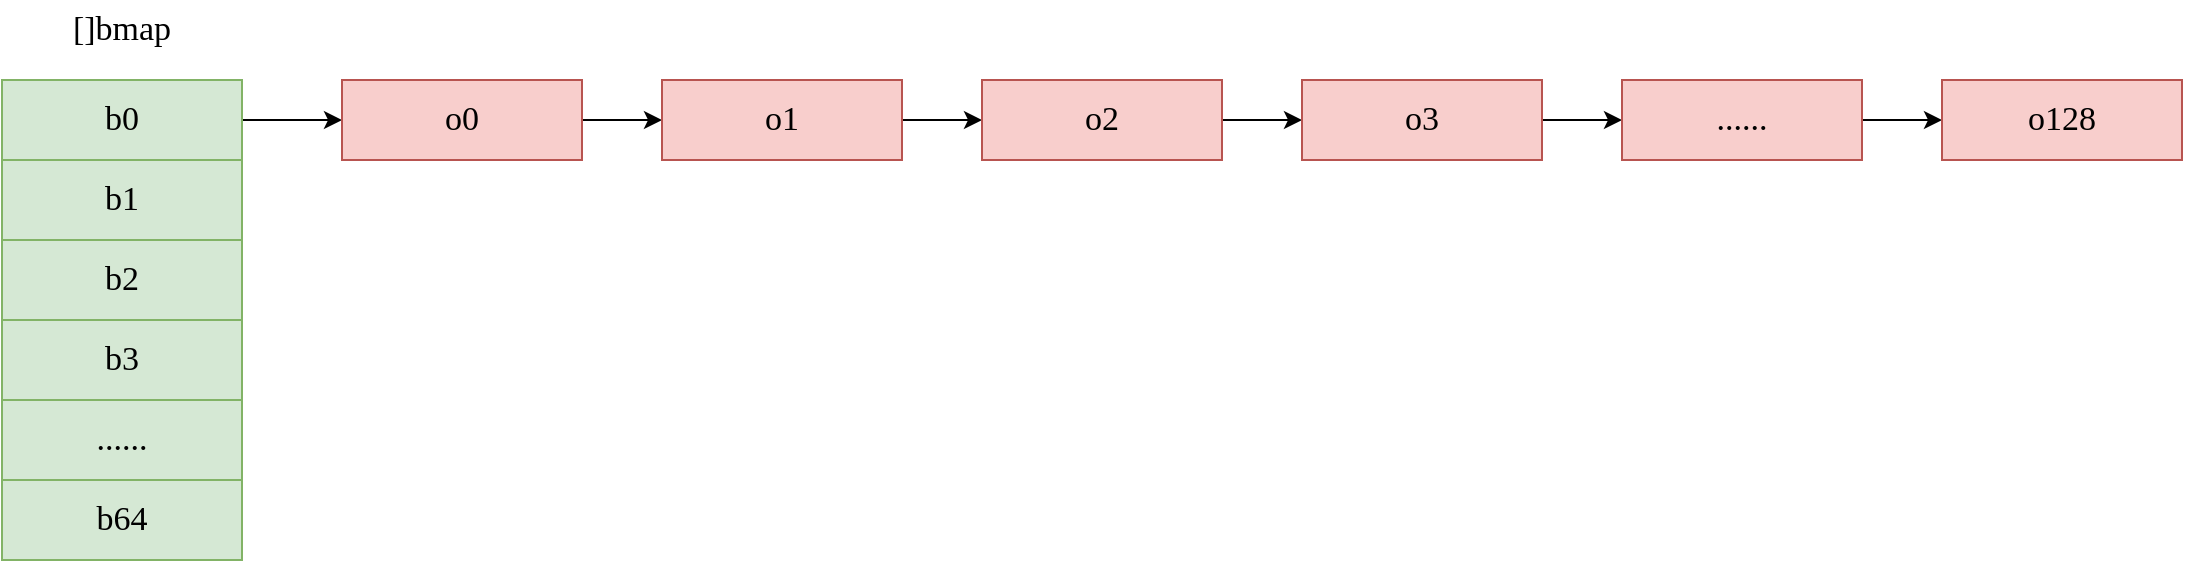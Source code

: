 <mxfile version="20.2.3" type="device"><diagram id="0hquhXAEvWKlWojiALTf" name="第 1 页"><mxGraphModel dx="1209" dy="852" grid="1" gridSize="10" guides="1" tooltips="1" connect="1" arrows="1" fold="1" page="1" pageScale="1" pageWidth="827" pageHeight="1169" math="0" shadow="0"><root><mxCell id="0"/><mxCell id="1" parent="0"/><mxCell id="rLraKR6XAOvrGXr6zMje-11" value="" style="edgeStyle=orthogonalEdgeStyle;rounded=0;orthogonalLoop=1;jettySize=auto;html=1;fontFamily=Comic Sans MS;fontSize=17;" edge="1" parent="1" source="rLraKR6XAOvrGXr6zMje-1" target="rLraKR6XAOvrGXr6zMje-10"><mxGeometry relative="1" as="geometry"/></mxCell><mxCell id="rLraKR6XAOvrGXr6zMje-1" value="b0" style="rounded=0;whiteSpace=wrap;html=1;fontSize=17;fontFamily=Comic Sans MS;fillColor=#d5e8d4;strokeColor=#82b366;" vertex="1" parent="1"><mxGeometry x="140" y="170" width="120" height="40" as="geometry"/></mxCell><mxCell id="rLraKR6XAOvrGXr6zMje-4" value="b1" style="rounded=0;whiteSpace=wrap;html=1;fontSize=17;fontFamily=Comic Sans MS;fillColor=#d5e8d4;strokeColor=#82b366;" vertex="1" parent="1"><mxGeometry x="140" y="210" width="120" height="40" as="geometry"/></mxCell><mxCell id="rLraKR6XAOvrGXr6zMje-5" value="b2" style="rounded=0;whiteSpace=wrap;html=1;fontSize=17;fontFamily=Comic Sans MS;fillColor=#d5e8d4;strokeColor=#82b366;" vertex="1" parent="1"><mxGeometry x="140" y="250" width="120" height="40" as="geometry"/></mxCell><mxCell id="rLraKR6XAOvrGXr6zMje-6" value="b3" style="rounded=0;whiteSpace=wrap;html=1;fontSize=17;fontFamily=Comic Sans MS;fillColor=#d5e8d4;strokeColor=#82b366;" vertex="1" parent="1"><mxGeometry x="140" y="290" width="120" height="40" as="geometry"/></mxCell><mxCell id="rLraKR6XAOvrGXr6zMje-7" value="......" style="rounded=0;whiteSpace=wrap;html=1;fontSize=17;fontFamily=Comic Sans MS;fillColor=#d5e8d4;strokeColor=#82b366;" vertex="1" parent="1"><mxGeometry x="140" y="330" width="120" height="40" as="geometry"/></mxCell><mxCell id="rLraKR6XAOvrGXr6zMje-8" value="b64" style="rounded=0;whiteSpace=wrap;html=1;fontSize=17;fontFamily=Comic Sans MS;fillColor=#d5e8d4;strokeColor=#82b366;" vertex="1" parent="1"><mxGeometry x="140" y="370" width="120" height="40" as="geometry"/></mxCell><mxCell id="rLraKR6XAOvrGXr6zMje-9" value="[]bmap" style="text;html=1;strokeColor=none;fillColor=none;align=center;verticalAlign=middle;whiteSpace=wrap;rounded=0;fontSize=17;fontFamily=Comic Sans MS;" vertex="1" parent="1"><mxGeometry x="170" y="130" width="60" height="30" as="geometry"/></mxCell><mxCell id="rLraKR6XAOvrGXr6zMje-13" value="" style="edgeStyle=orthogonalEdgeStyle;rounded=0;orthogonalLoop=1;jettySize=auto;html=1;fontFamily=Comic Sans MS;fontSize=17;" edge="1" parent="1" source="rLraKR6XAOvrGXr6zMje-10" target="rLraKR6XAOvrGXr6zMje-12"><mxGeometry relative="1" as="geometry"/></mxCell><mxCell id="rLraKR6XAOvrGXr6zMje-10" value="o0" style="rounded=0;whiteSpace=wrap;html=1;fontSize=17;fontFamily=Comic Sans MS;fillColor=#f8cecc;strokeColor=#b85450;" vertex="1" parent="1"><mxGeometry x="310" y="170" width="120" height="40" as="geometry"/></mxCell><mxCell id="rLraKR6XAOvrGXr6zMje-15" value="" style="edgeStyle=orthogonalEdgeStyle;rounded=0;orthogonalLoop=1;jettySize=auto;html=1;fontFamily=Comic Sans MS;fontSize=17;" edge="1" parent="1" source="rLraKR6XAOvrGXr6zMje-12" target="rLraKR6XAOvrGXr6zMje-14"><mxGeometry relative="1" as="geometry"/></mxCell><mxCell id="rLraKR6XAOvrGXr6zMje-12" value="o1" style="rounded=0;whiteSpace=wrap;html=1;fontSize=17;fontFamily=Comic Sans MS;fillColor=#f8cecc;strokeColor=#b85450;" vertex="1" parent="1"><mxGeometry x="470" y="170" width="120" height="40" as="geometry"/></mxCell><mxCell id="rLraKR6XAOvrGXr6zMje-19" value="" style="edgeStyle=orthogonalEdgeStyle;rounded=0;orthogonalLoop=1;jettySize=auto;html=1;fontFamily=Comic Sans MS;fontSize=17;" edge="1" parent="1" source="rLraKR6XAOvrGXr6zMje-14" target="rLraKR6XAOvrGXr6zMje-16"><mxGeometry relative="1" as="geometry"/></mxCell><mxCell id="rLraKR6XAOvrGXr6zMje-14" value="o2" style="rounded=0;whiteSpace=wrap;html=1;fontSize=17;fontFamily=Comic Sans MS;fillColor=#f8cecc;strokeColor=#b85450;" vertex="1" parent="1"><mxGeometry x="630" y="170" width="120" height="40" as="geometry"/></mxCell><mxCell id="rLraKR6XAOvrGXr6zMje-20" value="" style="edgeStyle=orthogonalEdgeStyle;rounded=0;orthogonalLoop=1;jettySize=auto;html=1;fontFamily=Comic Sans MS;fontSize=17;" edge="1" parent="1" source="rLraKR6XAOvrGXr6zMje-16" target="rLraKR6XAOvrGXr6zMje-17"><mxGeometry relative="1" as="geometry"/></mxCell><mxCell id="rLraKR6XAOvrGXr6zMje-16" value="o3" style="rounded=0;whiteSpace=wrap;html=1;fontSize=17;fontFamily=Comic Sans MS;fillColor=#f8cecc;strokeColor=#b85450;" vertex="1" parent="1"><mxGeometry x="790" y="170" width="120" height="40" as="geometry"/></mxCell><mxCell id="rLraKR6XAOvrGXr6zMje-21" value="" style="edgeStyle=orthogonalEdgeStyle;rounded=0;orthogonalLoop=1;jettySize=auto;html=1;fontFamily=Comic Sans MS;fontSize=17;" edge="1" parent="1" source="rLraKR6XAOvrGXr6zMje-17" target="rLraKR6XAOvrGXr6zMje-18"><mxGeometry relative="1" as="geometry"/></mxCell><mxCell id="rLraKR6XAOvrGXr6zMje-17" value="......" style="rounded=0;whiteSpace=wrap;html=1;fontSize=17;fontFamily=Comic Sans MS;fillColor=#f8cecc;strokeColor=#b85450;" vertex="1" parent="1"><mxGeometry x="950" y="170" width="120" height="40" as="geometry"/></mxCell><mxCell id="rLraKR6XAOvrGXr6zMje-18" value="o128" style="rounded=0;whiteSpace=wrap;html=1;fontSize=17;fontFamily=Comic Sans MS;fillColor=#f8cecc;strokeColor=#b85450;" vertex="1" parent="1"><mxGeometry x="1110" y="170" width="120" height="40" as="geometry"/></mxCell></root></mxGraphModel></diagram></mxfile>